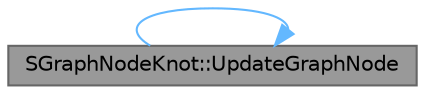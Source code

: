 digraph "SGraphNodeKnot::UpdateGraphNode"
{
 // INTERACTIVE_SVG=YES
 // LATEX_PDF_SIZE
  bgcolor="transparent";
  edge [fontname=Helvetica,fontsize=10,labelfontname=Helvetica,labelfontsize=10];
  node [fontname=Helvetica,fontsize=10,shape=box,height=0.2,width=0.4];
  rankdir="LR";
  Node1 [id="Node000001",label="SGraphNodeKnot::UpdateGraphNode",height=0.2,width=0.4,color="gray40", fillcolor="grey60", style="filled", fontcolor="black",tooltip="Update this GraphNode to match the data that it is observing."];
  Node1 -> Node1 [id="edge1_Node000001_Node000001",color="steelblue1",style="solid",tooltip=" "];
}

